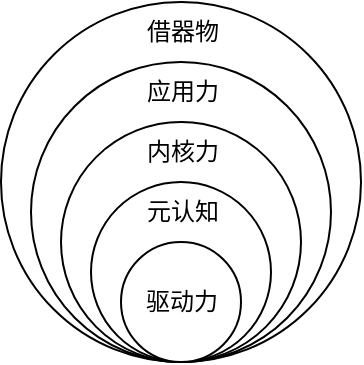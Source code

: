 <mxfile version="23.1.4" type="github">
  <diagram name="第 1 页" id="V_6afIzlGNJUc4OrbMHg">
    <mxGraphModel dx="1194" dy="806" grid="0" gridSize="10" guides="1" tooltips="1" connect="1" arrows="1" fold="1" page="1" pageScale="1" pageWidth="827" pageHeight="1169" math="0" shadow="0">
      <root>
        <mxCell id="0" />
        <mxCell id="1" parent="0" />
        <mxCell id="L6D6OzKPl9r4PPBB39lk-1" value="" style="ellipse;whiteSpace=wrap;html=1;aspect=fixed;" vertex="1" parent="1">
          <mxGeometry x="187.5" y="270" width="180" height="180" as="geometry" />
        </mxCell>
        <mxCell id="5uvJTkxu__sgqUNM68eg-16" value="" style="ellipse;whiteSpace=wrap;html=1;aspect=fixed;" parent="1" vertex="1">
          <mxGeometry x="202.5" y="300" width="150" height="150" as="geometry" />
        </mxCell>
        <mxCell id="5uvJTkxu__sgqUNM68eg-13" value="" style="ellipse;whiteSpace=wrap;html=1;aspect=fixed;" parent="1" vertex="1">
          <mxGeometry x="217.5" y="330" width="120" height="120" as="geometry" />
        </mxCell>
        <mxCell id="5uvJTkxu__sgqUNM68eg-11" value="" style="ellipse;whiteSpace=wrap;html=1;aspect=fixed;" parent="1" vertex="1">
          <mxGeometry x="232.5" y="360" width="90" height="90" as="geometry" />
        </mxCell>
        <mxCell id="5uvJTkxu__sgqUNM68eg-2" value="驱动力" style="ellipse;whiteSpace=wrap;html=1;aspect=fixed;" parent="1" vertex="1">
          <mxGeometry x="247.5" y="390" width="60" height="60" as="geometry" />
        </mxCell>
        <mxCell id="5uvJTkxu__sgqUNM68eg-12" value="元认知" style="text;html=1;align=center;verticalAlign=middle;resizable=0;points=[];autosize=1;strokeColor=none;fillColor=none;" parent="1" vertex="1">
          <mxGeometry x="247.5" y="360" width="60" height="30" as="geometry" />
        </mxCell>
        <mxCell id="5uvJTkxu__sgqUNM68eg-14" value="内核力" style="text;html=1;align=center;verticalAlign=middle;resizable=0;points=[];autosize=1;strokeColor=none;fillColor=none;" parent="1" vertex="1">
          <mxGeometry x="247.5" y="330" width="60" height="30" as="geometry" />
        </mxCell>
        <mxCell id="5uvJTkxu__sgqUNM68eg-17" value="应用力" style="text;html=1;align=center;verticalAlign=middle;resizable=0;points=[];autosize=1;strokeColor=none;fillColor=none;" parent="1" vertex="1">
          <mxGeometry x="247.5" y="300" width="60" height="30" as="geometry" />
        </mxCell>
        <mxCell id="L6D6OzKPl9r4PPBB39lk-2" value="借器物" style="text;html=1;align=center;verticalAlign=middle;resizable=0;points=[];autosize=1;strokeColor=none;fillColor=none;" vertex="1" parent="1">
          <mxGeometry x="247.5" y="270" width="60" height="30" as="geometry" />
        </mxCell>
      </root>
    </mxGraphModel>
  </diagram>
</mxfile>
